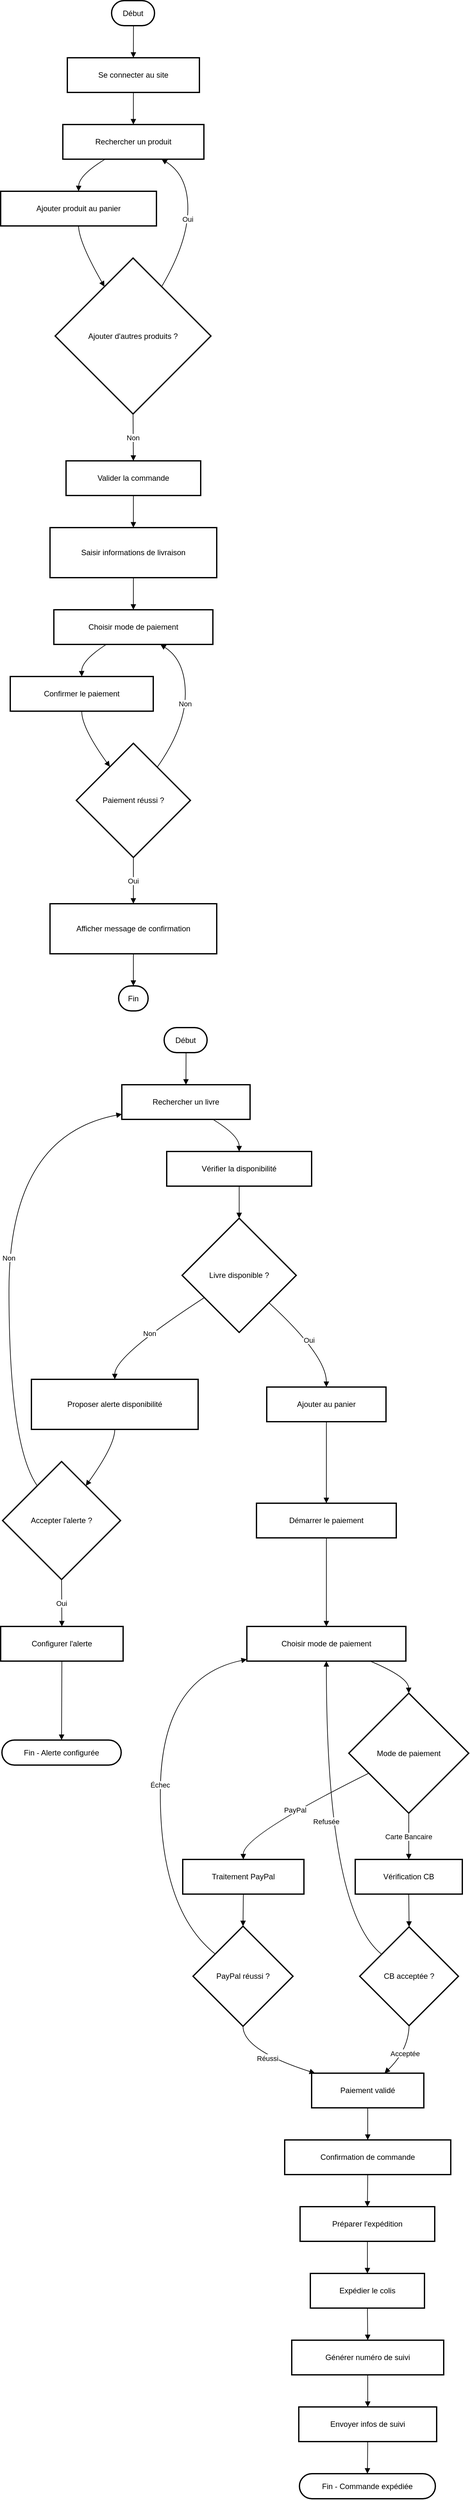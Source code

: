 <mxfile version="27.1.4">
  <diagram name="Page-1" id="gMDvhkSP2Ns9x-4Cgybr">
    <mxGraphModel dx="786" dy="459" grid="1" gridSize="10" guides="1" tooltips="1" connect="1" arrows="1" fold="1" page="1" pageScale="1" pageWidth="827" pageHeight="1169" math="0" shadow="0">
      <root>
        <mxCell id="0" />
        <mxCell id="1" parent="0" />
        <mxCell id="Itl9tVtiQUoRd5ECMhHl-1" value="Début" style="rounded=1;whiteSpace=wrap;arcSize=50;strokeWidth=2;" vertex="1" parent="1">
          <mxGeometry x="253" y="20" width="67" height="39" as="geometry" />
        </mxCell>
        <mxCell id="Itl9tVtiQUoRd5ECMhHl-2" value="Se connecter au site" style="whiteSpace=wrap;strokeWidth=2;" vertex="1" parent="1">
          <mxGeometry x="184" y="109" width="206" height="54" as="geometry" />
        </mxCell>
        <mxCell id="Itl9tVtiQUoRd5ECMhHl-3" value="Rechercher un produit" style="whiteSpace=wrap;strokeWidth=2;" vertex="1" parent="1">
          <mxGeometry x="177" y="213" width="220" height="54" as="geometry" />
        </mxCell>
        <mxCell id="Itl9tVtiQUoRd5ECMhHl-4" value="Ajouter produit au panier" style="whiteSpace=wrap;strokeWidth=2;" vertex="1" parent="1">
          <mxGeometry x="80" y="317" width="243" height="54" as="geometry" />
        </mxCell>
        <mxCell id="Itl9tVtiQUoRd5ECMhHl-5" value="Ajouter d&#39;autres produits ?" style="rhombus;strokeWidth=2;whiteSpace=wrap;" vertex="1" parent="1">
          <mxGeometry x="165" y="421" width="243" height="243" as="geometry" />
        </mxCell>
        <mxCell id="Itl9tVtiQUoRd5ECMhHl-6" value="Valider la commande" style="whiteSpace=wrap;strokeWidth=2;" vertex="1" parent="1">
          <mxGeometry x="182" y="737" width="210" height="54" as="geometry" />
        </mxCell>
        <mxCell id="Itl9tVtiQUoRd5ECMhHl-7" value="Saisir informations de livraison" style="whiteSpace=wrap;strokeWidth=2;" vertex="1" parent="1">
          <mxGeometry x="157" y="841" width="260" height="78" as="geometry" />
        </mxCell>
        <mxCell id="Itl9tVtiQUoRd5ECMhHl-8" value="Choisir mode de paiement" style="whiteSpace=wrap;strokeWidth=2;" vertex="1" parent="1">
          <mxGeometry x="163" y="969" width="248" height="54" as="geometry" />
        </mxCell>
        <mxCell id="Itl9tVtiQUoRd5ECMhHl-9" value="Confirmer le paiement" style="whiteSpace=wrap;strokeWidth=2;" vertex="1" parent="1">
          <mxGeometry x="95" y="1073" width="223" height="54" as="geometry" />
        </mxCell>
        <mxCell id="Itl9tVtiQUoRd5ECMhHl-10" value="Paiement réussi ?" style="rhombus;strokeWidth=2;whiteSpace=wrap;" vertex="1" parent="1">
          <mxGeometry x="198" y="1177" width="178" height="178" as="geometry" />
        </mxCell>
        <mxCell id="Itl9tVtiQUoRd5ECMhHl-11" value="Afficher message de confirmation" style="whiteSpace=wrap;strokeWidth=2;" vertex="1" parent="1">
          <mxGeometry x="157" y="1427" width="260" height="78" as="geometry" />
        </mxCell>
        <mxCell id="Itl9tVtiQUoRd5ECMhHl-12" value="Fin" style="rounded=1;whiteSpace=wrap;arcSize=50;strokeWidth=2;" vertex="1" parent="1">
          <mxGeometry x="264" y="1555" width="46" height="39" as="geometry" />
        </mxCell>
        <mxCell id="Itl9tVtiQUoRd5ECMhHl-13" value="" style="curved=1;startArrow=none;endArrow=block;exitX=0.51;exitY=1;entryX=0.5;entryY=0;rounded=0;" edge="1" parent="1" source="Itl9tVtiQUoRd5ECMhHl-1" target="Itl9tVtiQUoRd5ECMhHl-2">
          <mxGeometry relative="1" as="geometry">
            <Array as="points" />
          </mxGeometry>
        </mxCell>
        <mxCell id="Itl9tVtiQUoRd5ECMhHl-14" value="" style="curved=1;startArrow=none;endArrow=block;exitX=0.5;exitY=1;entryX=0.5;entryY=0;rounded=0;" edge="1" parent="1" source="Itl9tVtiQUoRd5ECMhHl-2" target="Itl9tVtiQUoRd5ECMhHl-3">
          <mxGeometry relative="1" as="geometry">
            <Array as="points" />
          </mxGeometry>
        </mxCell>
        <mxCell id="Itl9tVtiQUoRd5ECMhHl-15" value="" style="curved=1;startArrow=none;endArrow=block;exitX=0.3;exitY=1;entryX=0.5;entryY=0;rounded=0;" edge="1" parent="1" source="Itl9tVtiQUoRd5ECMhHl-3" target="Itl9tVtiQUoRd5ECMhHl-4">
          <mxGeometry relative="1" as="geometry">
            <Array as="points">
              <mxPoint x="202" y="292" />
            </Array>
          </mxGeometry>
        </mxCell>
        <mxCell id="Itl9tVtiQUoRd5ECMhHl-16" value="" style="curved=1;startArrow=none;endArrow=block;exitX=0.5;exitY=1;entryX=0.21;entryY=0;rounded=0;" edge="1" parent="1" source="Itl9tVtiQUoRd5ECMhHl-4" target="Itl9tVtiQUoRd5ECMhHl-5">
          <mxGeometry relative="1" as="geometry">
            <Array as="points">
              <mxPoint x="202" y="396" />
            </Array>
          </mxGeometry>
        </mxCell>
        <mxCell id="Itl9tVtiQUoRd5ECMhHl-17" value="Oui" style="curved=1;startArrow=none;endArrow=block;exitX=0.79;exitY=0;entryX=0.7;entryY=1;rounded=0;" edge="1" parent="1" source="Itl9tVtiQUoRd5ECMhHl-5" target="Itl9tVtiQUoRd5ECMhHl-3">
          <mxGeometry relative="1" as="geometry">
            <Array as="points">
              <mxPoint x="372" y="396" />
              <mxPoint x="372" y="292" />
            </Array>
          </mxGeometry>
        </mxCell>
        <mxCell id="Itl9tVtiQUoRd5ECMhHl-18" value="Non" style="curved=1;startArrow=none;endArrow=block;exitX=0.5;exitY=1;entryX=0.5;entryY=0;rounded=0;" edge="1" parent="1" source="Itl9tVtiQUoRd5ECMhHl-5" target="Itl9tVtiQUoRd5ECMhHl-6">
          <mxGeometry relative="1" as="geometry">
            <Array as="points" />
          </mxGeometry>
        </mxCell>
        <mxCell id="Itl9tVtiQUoRd5ECMhHl-19" value="" style="curved=1;startArrow=none;endArrow=block;exitX=0.5;exitY=1;entryX=0.5;entryY=0;rounded=0;" edge="1" parent="1" source="Itl9tVtiQUoRd5ECMhHl-6" target="Itl9tVtiQUoRd5ECMhHl-7">
          <mxGeometry relative="1" as="geometry">
            <Array as="points" />
          </mxGeometry>
        </mxCell>
        <mxCell id="Itl9tVtiQUoRd5ECMhHl-20" value="" style="curved=1;startArrow=none;endArrow=block;exitX=0.5;exitY=1;entryX=0.5;entryY=0;rounded=0;" edge="1" parent="1" source="Itl9tVtiQUoRd5ECMhHl-7" target="Itl9tVtiQUoRd5ECMhHl-8">
          <mxGeometry relative="1" as="geometry">
            <Array as="points" />
          </mxGeometry>
        </mxCell>
        <mxCell id="Itl9tVtiQUoRd5ECMhHl-21" value="" style="curved=1;startArrow=none;endArrow=block;exitX=0.33;exitY=1;entryX=0.5;entryY=0;rounded=0;" edge="1" parent="1" source="Itl9tVtiQUoRd5ECMhHl-8" target="Itl9tVtiQUoRd5ECMhHl-9">
          <mxGeometry relative="1" as="geometry">
            <Array as="points">
              <mxPoint x="206" y="1048" />
            </Array>
          </mxGeometry>
        </mxCell>
        <mxCell id="Itl9tVtiQUoRd5ECMhHl-22" value="" style="curved=1;startArrow=none;endArrow=block;exitX=0.5;exitY=1;entryX=0.15;entryY=0;rounded=0;" edge="1" parent="1" source="Itl9tVtiQUoRd5ECMhHl-9" target="Itl9tVtiQUoRd5ECMhHl-10">
          <mxGeometry relative="1" as="geometry">
            <Array as="points">
              <mxPoint x="206" y="1152" />
            </Array>
          </mxGeometry>
        </mxCell>
        <mxCell id="Itl9tVtiQUoRd5ECMhHl-23" value="Non" style="curved=1;startArrow=none;endArrow=block;exitX=0.86;exitY=0;entryX=0.67;entryY=1;rounded=0;" edge="1" parent="1" source="Itl9tVtiQUoRd5ECMhHl-10" target="Itl9tVtiQUoRd5ECMhHl-8">
          <mxGeometry relative="1" as="geometry">
            <Array as="points">
              <mxPoint x="368" y="1152" />
              <mxPoint x="368" y="1048" />
            </Array>
          </mxGeometry>
        </mxCell>
        <mxCell id="Itl9tVtiQUoRd5ECMhHl-24" value="Oui" style="curved=1;startArrow=none;endArrow=block;exitX=0.5;exitY=1;entryX=0.5;entryY=0.01;rounded=0;" edge="1" parent="1" source="Itl9tVtiQUoRd5ECMhHl-10" target="Itl9tVtiQUoRd5ECMhHl-11">
          <mxGeometry relative="1" as="geometry">
            <Array as="points" />
          </mxGeometry>
        </mxCell>
        <mxCell id="Itl9tVtiQUoRd5ECMhHl-25" value="" style="curved=1;startArrow=none;endArrow=block;exitX=0.5;exitY=1.01;entryX=0.5;entryY=0.01;rounded=0;" edge="1" parent="1" source="Itl9tVtiQUoRd5ECMhHl-11" target="Itl9tVtiQUoRd5ECMhHl-12">
          <mxGeometry relative="1" as="geometry">
            <Array as="points" />
          </mxGeometry>
        </mxCell>
        <mxCell id="Itl9tVtiQUoRd5ECMhHl-26" value="Début" style="rounded=1;whiteSpace=wrap;arcSize=50;strokeWidth=2;" vertex="1" parent="1">
          <mxGeometry x="335" y="1620" width="67" height="39" as="geometry" />
        </mxCell>
        <mxCell id="Itl9tVtiQUoRd5ECMhHl-27" value="Rechercher un livre" style="whiteSpace=wrap;strokeWidth=2;" vertex="1" parent="1">
          <mxGeometry x="269" y="1709" width="200" height="54" as="geometry" />
        </mxCell>
        <mxCell id="Itl9tVtiQUoRd5ECMhHl-28" value="Vérifier la disponibilité" style="whiteSpace=wrap;strokeWidth=2;" vertex="1" parent="1">
          <mxGeometry x="339" y="1813" width="226" height="54" as="geometry" />
        </mxCell>
        <mxCell id="Itl9tVtiQUoRd5ECMhHl-29" value="Livre disponible ?" style="rhombus;strokeWidth=2;whiteSpace=wrap;" vertex="1" parent="1">
          <mxGeometry x="363" y="1917" width="178" height="178" as="geometry" />
        </mxCell>
        <mxCell id="Itl9tVtiQUoRd5ECMhHl-30" value="Proposer alerte disponibilité" style="whiteSpace=wrap;strokeWidth=2;" vertex="1" parent="1">
          <mxGeometry x="128" y="2168" width="260" height="78" as="geometry" />
        </mxCell>
        <mxCell id="Itl9tVtiQUoRd5ECMhHl-31" value="Accepter l&#39;alerte ?" style="rhombus;strokeWidth=2;whiteSpace=wrap;" vertex="1" parent="1">
          <mxGeometry x="83" y="2296" width="184" height="184" as="geometry" />
        </mxCell>
        <mxCell id="Itl9tVtiQUoRd5ECMhHl-32" value="Configurer l&#39;alerte" style="whiteSpace=wrap;strokeWidth=2;" vertex="1" parent="1">
          <mxGeometry x="80" y="2553" width="191" height="54" as="geometry" />
        </mxCell>
        <mxCell id="Itl9tVtiQUoRd5ECMhHl-33" value="Fin - Alerte configurée" style="rounded=1;whiteSpace=wrap;arcSize=50;strokeWidth=2;" vertex="1" parent="1">
          <mxGeometry x="82" y="2730" width="186" height="39" as="geometry" />
        </mxCell>
        <mxCell id="Itl9tVtiQUoRd5ECMhHl-34" value="Ajouter au panier" style="whiteSpace=wrap;strokeWidth=2;" vertex="1" parent="1">
          <mxGeometry x="495" y="2180" width="186" height="54" as="geometry" />
        </mxCell>
        <mxCell id="Itl9tVtiQUoRd5ECMhHl-35" value="Démarrer le paiement" style="whiteSpace=wrap;strokeWidth=2;" vertex="1" parent="1">
          <mxGeometry x="479" y="2361" width="218" height="54" as="geometry" />
        </mxCell>
        <mxCell id="Itl9tVtiQUoRd5ECMhHl-36" value="Choisir mode de paiement" style="whiteSpace=wrap;strokeWidth=2;" vertex="1" parent="1">
          <mxGeometry x="464" y="2553" width="248" height="54" as="geometry" />
        </mxCell>
        <mxCell id="Itl9tVtiQUoRd5ECMhHl-37" value="Mode de paiement" style="rhombus;strokeWidth=2;whiteSpace=wrap;" vertex="1" parent="1">
          <mxGeometry x="623" y="2657" width="187" height="187" as="geometry" />
        </mxCell>
        <mxCell id="Itl9tVtiQUoRd5ECMhHl-38" value="Vérification CB" style="whiteSpace=wrap;strokeWidth=2;" vertex="1" parent="1">
          <mxGeometry x="633" y="2916" width="167" height="54" as="geometry" />
        </mxCell>
        <mxCell id="Itl9tVtiQUoRd5ECMhHl-39" value="Traitement PayPal" style="whiteSpace=wrap;strokeWidth=2;" vertex="1" parent="1">
          <mxGeometry x="364" y="2916" width="189" height="54" as="geometry" />
        </mxCell>
        <mxCell id="Itl9tVtiQUoRd5ECMhHl-40" value="CB acceptée ?" style="rhombus;strokeWidth=2;whiteSpace=wrap;" vertex="1" parent="1">
          <mxGeometry x="640" y="3021" width="154" height="154" as="geometry" />
        </mxCell>
        <mxCell id="Itl9tVtiQUoRd5ECMhHl-41" value="Paiement validé" style="whiteSpace=wrap;strokeWidth=2;" vertex="1" parent="1">
          <mxGeometry x="565" y="3249" width="175" height="54" as="geometry" />
        </mxCell>
        <mxCell id="Itl9tVtiQUoRd5ECMhHl-42" value="PayPal réussi ?" style="rhombus;strokeWidth=2;whiteSpace=wrap;" vertex="1" parent="1">
          <mxGeometry x="380" y="3020" width="156" height="156" as="geometry" />
        </mxCell>
        <mxCell id="Itl9tVtiQUoRd5ECMhHl-43" value="Confirmation de commande" style="whiteSpace=wrap;strokeWidth=2;" vertex="1" parent="1">
          <mxGeometry x="523" y="3353" width="259" height="54" as="geometry" />
        </mxCell>
        <mxCell id="Itl9tVtiQUoRd5ECMhHl-44" value="Préparer l&#39;expédition" style="whiteSpace=wrap;strokeWidth=2;" vertex="1" parent="1">
          <mxGeometry x="547" y="3457" width="210" height="54" as="geometry" />
        </mxCell>
        <mxCell id="Itl9tVtiQUoRd5ECMhHl-45" value="Expédier le colis" style="whiteSpace=wrap;strokeWidth=2;" vertex="1" parent="1">
          <mxGeometry x="563" y="3561" width="178" height="54" as="geometry" />
        </mxCell>
        <mxCell id="Itl9tVtiQUoRd5ECMhHl-46" value="Générer numéro de suivi" style="whiteSpace=wrap;strokeWidth=2;" vertex="1" parent="1">
          <mxGeometry x="534" y="3665" width="237" height="54" as="geometry" />
        </mxCell>
        <mxCell id="Itl9tVtiQUoRd5ECMhHl-47" value="Envoyer infos de suivi" style="whiteSpace=wrap;strokeWidth=2;" vertex="1" parent="1">
          <mxGeometry x="545" y="3769" width="215" height="54" as="geometry" />
        </mxCell>
        <mxCell id="Itl9tVtiQUoRd5ECMhHl-48" value="Fin - Commande expédiée" style="rounded=1;whiteSpace=wrap;arcSize=50;strokeWidth=2;" vertex="1" parent="1">
          <mxGeometry x="546" y="3873" width="212" height="39" as="geometry" />
        </mxCell>
        <mxCell id="Itl9tVtiQUoRd5ECMhHl-49" value="" style="curved=1;startArrow=none;endArrow=block;exitX=0.51;exitY=1;entryX=0.5;entryY=0;rounded=0;" edge="1" parent="1" source="Itl9tVtiQUoRd5ECMhHl-26" target="Itl9tVtiQUoRd5ECMhHl-27">
          <mxGeometry relative="1" as="geometry">
            <Array as="points" />
          </mxGeometry>
        </mxCell>
        <mxCell id="Itl9tVtiQUoRd5ECMhHl-50" value="" style="curved=1;startArrow=none;endArrow=block;exitX=0.71;exitY=1;entryX=0.5;entryY=0;rounded=0;" edge="1" parent="1" source="Itl9tVtiQUoRd5ECMhHl-27" target="Itl9tVtiQUoRd5ECMhHl-28">
          <mxGeometry relative="1" as="geometry">
            <Array as="points">
              <mxPoint x="452" y="1788" />
            </Array>
          </mxGeometry>
        </mxCell>
        <mxCell id="Itl9tVtiQUoRd5ECMhHl-51" value="" style="curved=1;startArrow=none;endArrow=block;exitX=0.5;exitY=1;entryX=0.5;entryY=0;rounded=0;" edge="1" parent="1" source="Itl9tVtiQUoRd5ECMhHl-28" target="Itl9tVtiQUoRd5ECMhHl-29">
          <mxGeometry relative="1" as="geometry">
            <Array as="points" />
          </mxGeometry>
        </mxCell>
        <mxCell id="Itl9tVtiQUoRd5ECMhHl-52" value="Non" style="curved=1;startArrow=none;endArrow=block;exitX=0;exitY=0.82;entryX=0.5;entryY=0;rounded=0;" edge="1" parent="1" source="Itl9tVtiQUoRd5ECMhHl-29" target="Itl9tVtiQUoRd5ECMhHl-30">
          <mxGeometry relative="1" as="geometry">
            <Array as="points">
              <mxPoint x="258" y="2131" />
            </Array>
          </mxGeometry>
        </mxCell>
        <mxCell id="Itl9tVtiQUoRd5ECMhHl-53" value="" style="curved=1;startArrow=none;endArrow=block;exitX=0.5;exitY=1;entryX=0.85;entryY=0;rounded=0;" edge="1" parent="1" source="Itl9tVtiQUoRd5ECMhHl-30" target="Itl9tVtiQUoRd5ECMhHl-31">
          <mxGeometry relative="1" as="geometry">
            <Array as="points">
              <mxPoint x="258" y="2271" />
            </Array>
          </mxGeometry>
        </mxCell>
        <mxCell id="Itl9tVtiQUoRd5ECMhHl-54" value="Oui" style="curved=1;startArrow=none;endArrow=block;exitX=0.5;exitY=1;entryX=0.5;entryY=-0.01;rounded=0;" edge="1" parent="1" source="Itl9tVtiQUoRd5ECMhHl-31" target="Itl9tVtiQUoRd5ECMhHl-32">
          <mxGeometry relative="1" as="geometry">
            <Array as="points" />
          </mxGeometry>
        </mxCell>
        <mxCell id="Itl9tVtiQUoRd5ECMhHl-55" value="Non" style="curved=1;startArrow=none;endArrow=block;exitX=0.15;exitY=0;entryX=0;entryY=0.85;rounded=0;" edge="1" parent="1" source="Itl9tVtiQUoRd5ECMhHl-31" target="Itl9tVtiQUoRd5ECMhHl-27">
          <mxGeometry relative="1" as="geometry">
            <Array as="points">
              <mxPoint x="93" y="2271" />
              <mxPoint x="93" y="1788" />
            </Array>
          </mxGeometry>
        </mxCell>
        <mxCell id="Itl9tVtiQUoRd5ECMhHl-56" value="" style="curved=1;startArrow=none;endArrow=block;exitX=0.5;exitY=0.99;entryX=0.5;entryY=0.01;rounded=0;" edge="1" parent="1" source="Itl9tVtiQUoRd5ECMhHl-32" target="Itl9tVtiQUoRd5ECMhHl-33">
          <mxGeometry relative="1" as="geometry">
            <Array as="points" />
          </mxGeometry>
        </mxCell>
        <mxCell id="Itl9tVtiQUoRd5ECMhHl-57" value="Oui" style="curved=1;startArrow=none;endArrow=block;exitX=1;exitY=0.96;entryX=0.5;entryY=0;rounded=0;" edge="1" parent="1" source="Itl9tVtiQUoRd5ECMhHl-29" target="Itl9tVtiQUoRd5ECMhHl-34">
          <mxGeometry relative="1" as="geometry">
            <Array as="points">
              <mxPoint x="588" y="2131" />
            </Array>
          </mxGeometry>
        </mxCell>
        <mxCell id="Itl9tVtiQUoRd5ECMhHl-58" value="" style="curved=1;startArrow=none;endArrow=block;exitX=0.5;exitY=1;entryX=0.5;entryY=0;rounded=0;" edge="1" parent="1" source="Itl9tVtiQUoRd5ECMhHl-34" target="Itl9tVtiQUoRd5ECMhHl-35">
          <mxGeometry relative="1" as="geometry">
            <Array as="points" />
          </mxGeometry>
        </mxCell>
        <mxCell id="Itl9tVtiQUoRd5ECMhHl-59" value="" style="curved=1;startArrow=none;endArrow=block;exitX=0.5;exitY=1;entryX=0.5;entryY=-0.01;rounded=0;" edge="1" parent="1" source="Itl9tVtiQUoRd5ECMhHl-35" target="Itl9tVtiQUoRd5ECMhHl-36">
          <mxGeometry relative="1" as="geometry">
            <Array as="points" />
          </mxGeometry>
        </mxCell>
        <mxCell id="Itl9tVtiQUoRd5ECMhHl-60" value="" style="curved=1;startArrow=none;endArrow=block;exitX=0.77;exitY=0.99;entryX=0.5;entryY=0;rounded=0;" edge="1" parent="1" source="Itl9tVtiQUoRd5ECMhHl-36" target="Itl9tVtiQUoRd5ECMhHl-37">
          <mxGeometry relative="1" as="geometry">
            <Array as="points">
              <mxPoint x="716" y="2632" />
            </Array>
          </mxGeometry>
        </mxCell>
        <mxCell id="Itl9tVtiQUoRd5ECMhHl-61" value="Carte Bancaire" style="curved=1;startArrow=none;endArrow=block;exitX=0.5;exitY=1;entryX=0.5;entryY=0;rounded=0;" edge="1" parent="1" source="Itl9tVtiQUoRd5ECMhHl-37" target="Itl9tVtiQUoRd5ECMhHl-38">
          <mxGeometry relative="1" as="geometry">
            <Array as="points" />
          </mxGeometry>
        </mxCell>
        <mxCell id="Itl9tVtiQUoRd5ECMhHl-62" value="PayPal" style="curved=1;startArrow=none;endArrow=block;exitX=0;exitY=0.75;entryX=0.5;entryY=0;rounded=0;" edge="1" parent="1" source="Itl9tVtiQUoRd5ECMhHl-37" target="Itl9tVtiQUoRd5ECMhHl-39">
          <mxGeometry relative="1" as="geometry">
            <Array as="points">
              <mxPoint x="458" y="2879" />
            </Array>
          </mxGeometry>
        </mxCell>
        <mxCell id="Itl9tVtiQUoRd5ECMhHl-63" value="" style="curved=1;startArrow=none;endArrow=block;exitX=0.5;exitY=1;entryX=0.5;entryY=0;rounded=0;" edge="1" parent="1" source="Itl9tVtiQUoRd5ECMhHl-38" target="Itl9tVtiQUoRd5ECMhHl-40">
          <mxGeometry relative="1" as="geometry">
            <Array as="points" />
          </mxGeometry>
        </mxCell>
        <mxCell id="Itl9tVtiQUoRd5ECMhHl-64" value="Refusée" style="curved=1;startArrow=none;endArrow=block;exitX=0;exitY=0.1;entryX=0.5;entryY=0.99;rounded=0;" edge="1" parent="1" source="Itl9tVtiQUoRd5ECMhHl-40" target="Itl9tVtiQUoRd5ECMhHl-36">
          <mxGeometry relative="1" as="geometry">
            <Array as="points">
              <mxPoint x="588" y="2995" />
            </Array>
          </mxGeometry>
        </mxCell>
        <mxCell id="Itl9tVtiQUoRd5ECMhHl-65" value="Acceptée" style="curved=1;startArrow=none;endArrow=block;exitX=0.5;exitY=1;entryX=0.65;entryY=0;rounded=0;" edge="1" parent="1" source="Itl9tVtiQUoRd5ECMhHl-40" target="Itl9tVtiQUoRd5ECMhHl-41">
          <mxGeometry relative="1" as="geometry">
            <Array as="points">
              <mxPoint x="716" y="3213" />
            </Array>
          </mxGeometry>
        </mxCell>
        <mxCell id="Itl9tVtiQUoRd5ECMhHl-66" value="" style="curved=1;startArrow=none;endArrow=block;exitX=0.5;exitY=1;entryX=0.5;entryY=0;rounded=0;" edge="1" parent="1" source="Itl9tVtiQUoRd5ECMhHl-39" target="Itl9tVtiQUoRd5ECMhHl-42">
          <mxGeometry relative="1" as="geometry">
            <Array as="points" />
          </mxGeometry>
        </mxCell>
        <mxCell id="Itl9tVtiQUoRd5ECMhHl-67" value="Échec" style="curved=1;startArrow=none;endArrow=block;exitX=0;exitY=0.1;entryX=0;entryY=0.95;rounded=0;" edge="1" parent="1" source="Itl9tVtiQUoRd5ECMhHl-42" target="Itl9tVtiQUoRd5ECMhHl-36">
          <mxGeometry relative="1" as="geometry">
            <Array as="points">
              <mxPoint x="329" y="2995" />
              <mxPoint x="329" y="2632" />
            </Array>
          </mxGeometry>
        </mxCell>
        <mxCell id="Itl9tVtiQUoRd5ECMhHl-68" value="Réussi" style="curved=1;startArrow=none;endArrow=block;exitX=0.5;exitY=1;entryX=0.03;entryY=0;rounded=0;" edge="1" parent="1" source="Itl9tVtiQUoRd5ECMhHl-42" target="Itl9tVtiQUoRd5ECMhHl-41">
          <mxGeometry relative="1" as="geometry">
            <Array as="points">
              <mxPoint x="458" y="3213" />
            </Array>
          </mxGeometry>
        </mxCell>
        <mxCell id="Itl9tVtiQUoRd5ECMhHl-69" value="" style="curved=1;startArrow=none;endArrow=block;exitX=0.5;exitY=1;entryX=0.5;entryY=0;rounded=0;" edge="1" parent="1" source="Itl9tVtiQUoRd5ECMhHl-41" target="Itl9tVtiQUoRd5ECMhHl-43">
          <mxGeometry relative="1" as="geometry">
            <Array as="points" />
          </mxGeometry>
        </mxCell>
        <mxCell id="Itl9tVtiQUoRd5ECMhHl-70" value="" style="curved=1;startArrow=none;endArrow=block;exitX=0.5;exitY=1;entryX=0.5;entryY=0;rounded=0;" edge="1" parent="1" source="Itl9tVtiQUoRd5ECMhHl-43" target="Itl9tVtiQUoRd5ECMhHl-44">
          <mxGeometry relative="1" as="geometry">
            <Array as="points" />
          </mxGeometry>
        </mxCell>
        <mxCell id="Itl9tVtiQUoRd5ECMhHl-71" value="" style="curved=1;startArrow=none;endArrow=block;exitX=0.5;exitY=1;entryX=0.5;entryY=0;rounded=0;" edge="1" parent="1" source="Itl9tVtiQUoRd5ECMhHl-44" target="Itl9tVtiQUoRd5ECMhHl-45">
          <mxGeometry relative="1" as="geometry">
            <Array as="points" />
          </mxGeometry>
        </mxCell>
        <mxCell id="Itl9tVtiQUoRd5ECMhHl-72" value="" style="curved=1;startArrow=none;endArrow=block;exitX=0.5;exitY=1;entryX=0.5;entryY=0;rounded=0;" edge="1" parent="1" source="Itl9tVtiQUoRd5ECMhHl-45" target="Itl9tVtiQUoRd5ECMhHl-46">
          <mxGeometry relative="1" as="geometry">
            <Array as="points" />
          </mxGeometry>
        </mxCell>
        <mxCell id="Itl9tVtiQUoRd5ECMhHl-73" value="" style="curved=1;startArrow=none;endArrow=block;exitX=0.5;exitY=1;entryX=0.5;entryY=0;rounded=0;" edge="1" parent="1" source="Itl9tVtiQUoRd5ECMhHl-46" target="Itl9tVtiQUoRd5ECMhHl-47">
          <mxGeometry relative="1" as="geometry">
            <Array as="points" />
          </mxGeometry>
        </mxCell>
        <mxCell id="Itl9tVtiQUoRd5ECMhHl-74" value="" style="curved=1;startArrow=none;endArrow=block;exitX=0.5;exitY=1;entryX=0.5;entryY=0;rounded=0;" edge="1" parent="1" source="Itl9tVtiQUoRd5ECMhHl-47" target="Itl9tVtiQUoRd5ECMhHl-48">
          <mxGeometry relative="1" as="geometry">
            <Array as="points" />
          </mxGeometry>
        </mxCell>
      </root>
    </mxGraphModel>
  </diagram>
</mxfile>
